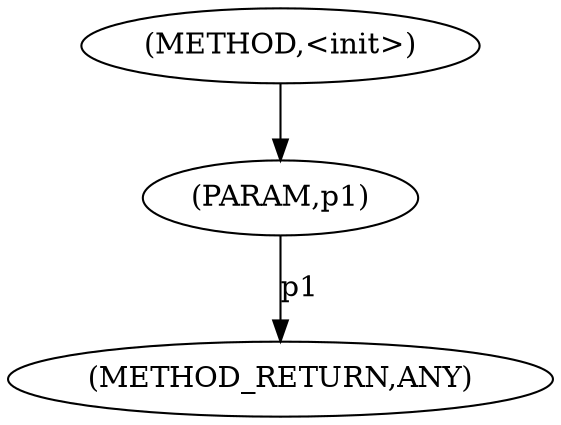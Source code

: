 digraph "&lt;init&gt;" {  
"1132" [label = <(METHOD,&lt;init&gt;)> ]
"1135" [label = <(METHOD_RETURN,ANY)> ]
"1133" [label = <(PARAM,p1)> ]
  "1133" -> "1135"  [ label = "p1"] 
  "1132" -> "1133" 
}
